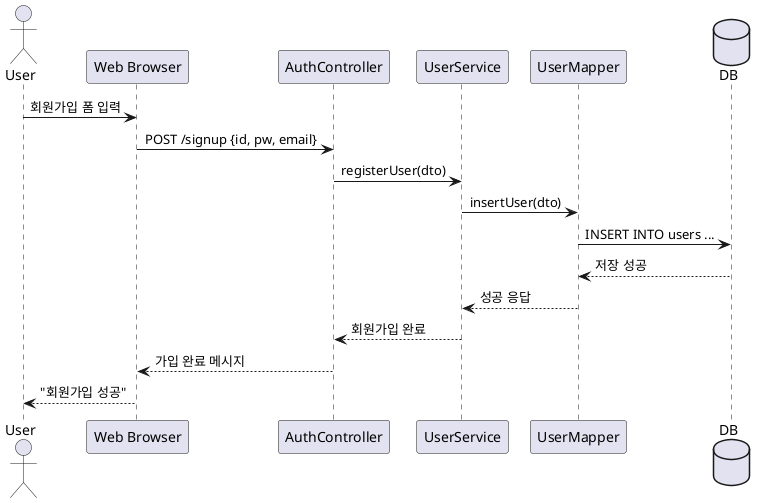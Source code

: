 @startuml
actor User
participant "Web Browser" as Browser
participant "AuthController" as Controller
participant "UserService" as Service
participant "UserMapper" as Mapper
database "DB" as DB

User -> Browser : 회원가입 폼 입력
Browser -> Controller : POST /signup {id, pw, email}
Controller -> Service : registerUser(dto)
Service -> Mapper : insertUser(dto)
Mapper -> DB : INSERT INTO users ...
DB --> Mapper : 저장 성공
Mapper --> Service : 성공 응답
Service --> Controller : 회원가입 완료
Controller --> Browser : 가입 완료 메시지
Browser --> User : "회원가입 성공"
@enduml
